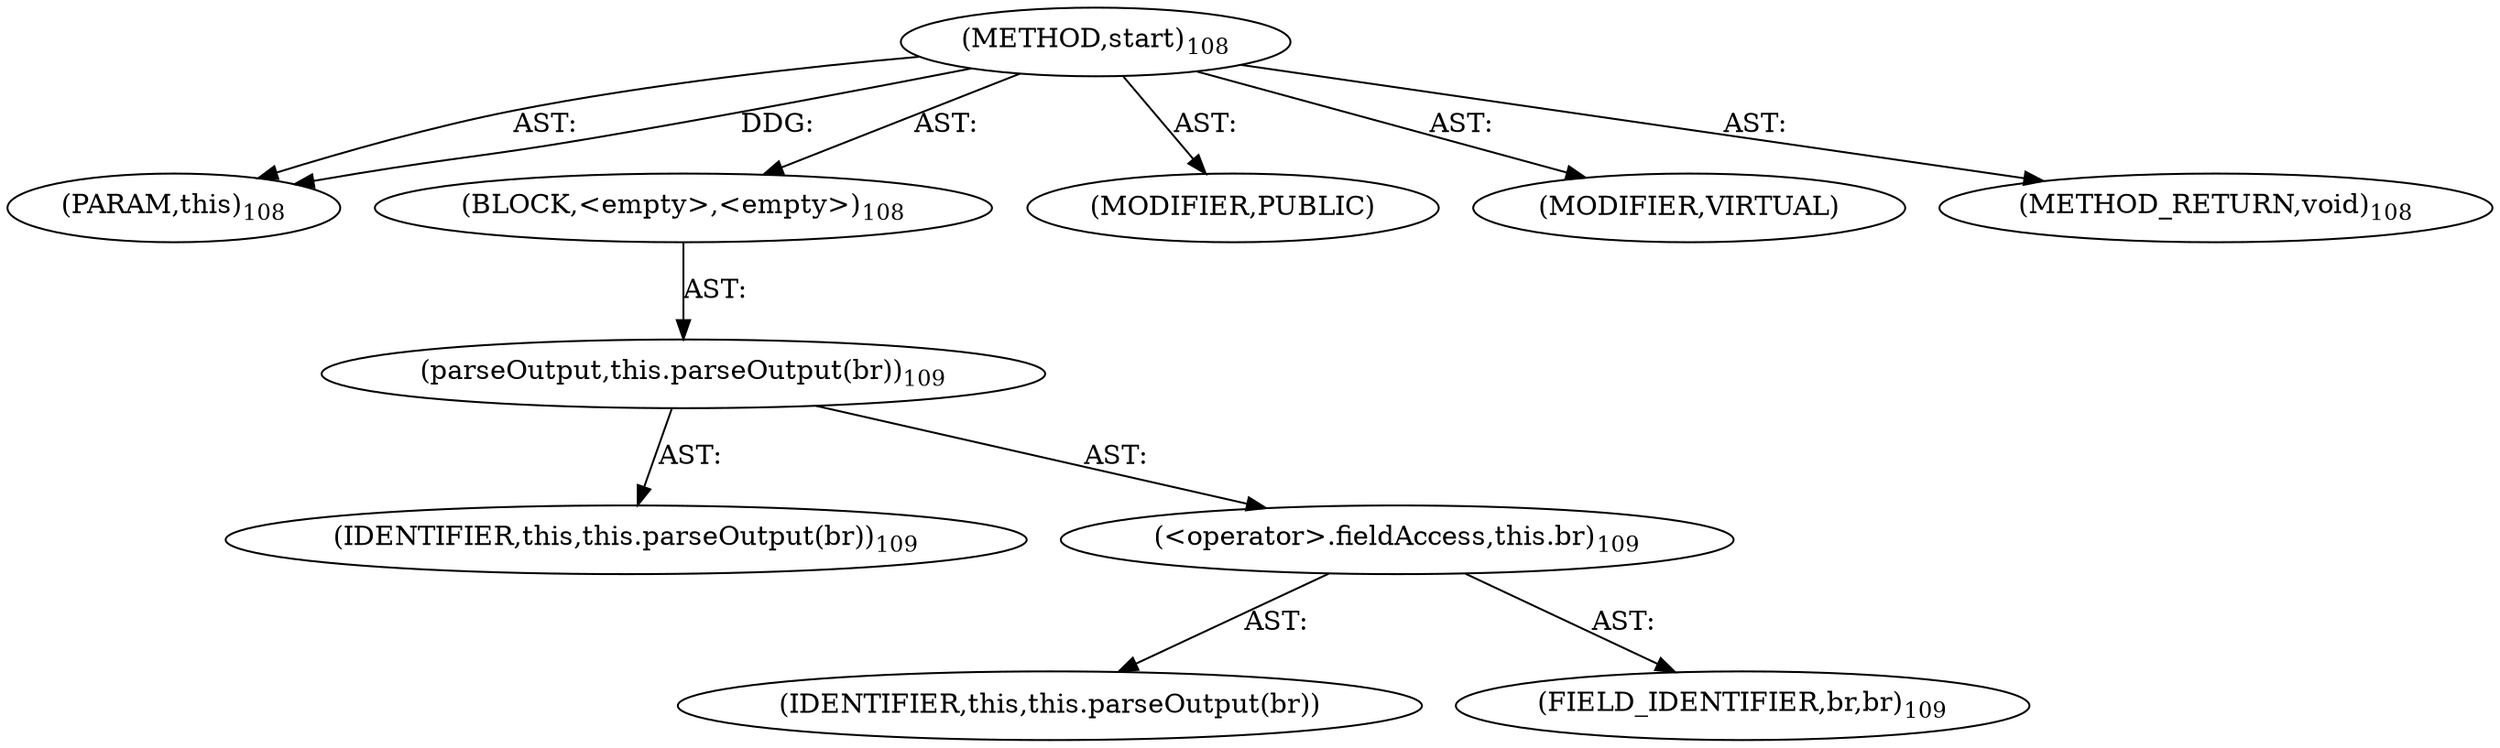 digraph "start" {  
"111669149699" [label = <(METHOD,start)<SUB>108</SUB>> ]
"115964116992" [label = <(PARAM,this)<SUB>108</SUB>> ]
"25769803780" [label = <(BLOCK,&lt;empty&gt;,&lt;empty&gt;)<SUB>108</SUB>> ]
"30064771081" [label = <(parseOutput,this.parseOutput(br))<SUB>109</SUB>> ]
"68719476736" [label = <(IDENTIFIER,this,this.parseOutput(br))<SUB>109</SUB>> ]
"30064771082" [label = <(&lt;operator&gt;.fieldAccess,this.br)<SUB>109</SUB>> ]
"68719476753" [label = <(IDENTIFIER,this,this.parseOutput(br))> ]
"55834574850" [label = <(FIELD_IDENTIFIER,br,br)<SUB>109</SUB>> ]
"133143986189" [label = <(MODIFIER,PUBLIC)> ]
"133143986190" [label = <(MODIFIER,VIRTUAL)> ]
"128849018883" [label = <(METHOD_RETURN,void)<SUB>108</SUB>> ]
  "111669149699" -> "115964116992"  [ label = "AST: "] 
  "111669149699" -> "25769803780"  [ label = "AST: "] 
  "111669149699" -> "133143986189"  [ label = "AST: "] 
  "111669149699" -> "133143986190"  [ label = "AST: "] 
  "111669149699" -> "128849018883"  [ label = "AST: "] 
  "25769803780" -> "30064771081"  [ label = "AST: "] 
  "30064771081" -> "68719476736"  [ label = "AST: "] 
  "30064771081" -> "30064771082"  [ label = "AST: "] 
  "30064771082" -> "68719476753"  [ label = "AST: "] 
  "30064771082" -> "55834574850"  [ label = "AST: "] 
  "111669149699" -> "115964116992"  [ label = "DDG: "] 
}
